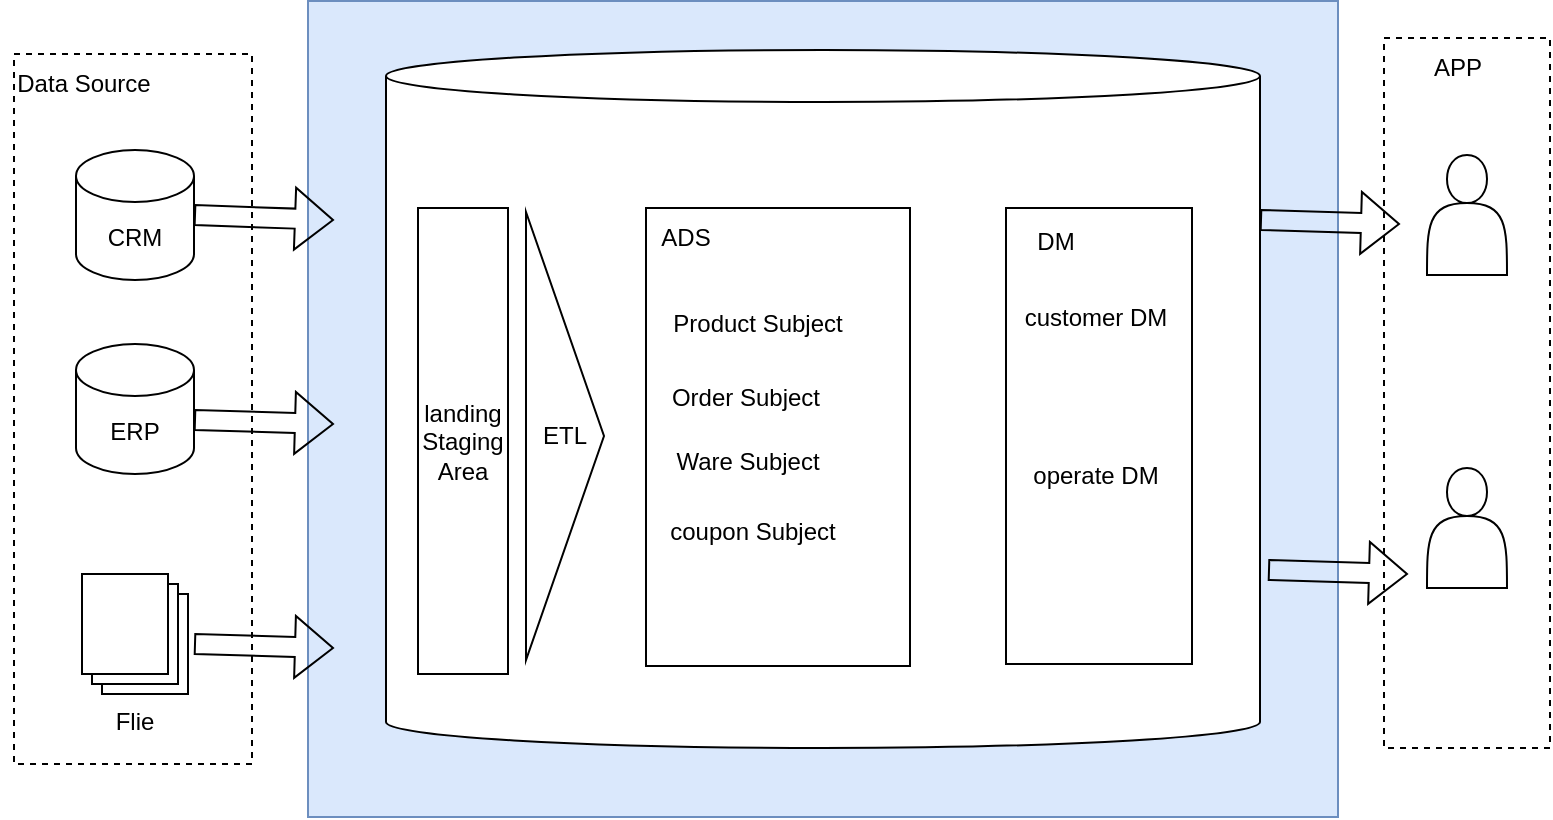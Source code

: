<mxfile version="21.6.2" type="github">
  <diagram name="第 1 页" id="7X9zDewsQeTBD6vz99xk">
    <mxGraphModel dx="1379" dy="756" grid="0" gridSize="1" guides="1" tooltips="1" connect="1" arrows="1" fold="1" page="1" pageScale="1" pageWidth="1920" pageHeight="1200" math="0" shadow="0">
      <root>
        <mxCell id="0" />
        <mxCell id="1" parent="0" />
        <mxCell id="EgSoIFfZb8PyA_lqtiyt-5" value="" style="verticalLabelPosition=bottom;verticalAlign=top;html=1;shape=mxgraph.basic.rect;fillColor2=none;strokeWidth=1;size=20;indent=5;dashed=1;" vertex="1" parent="1">
          <mxGeometry x="245" y="132" width="119" height="355" as="geometry" />
        </mxCell>
        <mxCell id="EgSoIFfZb8PyA_lqtiyt-1" value="CRM" style="shape=cylinder3;whiteSpace=wrap;html=1;boundedLbl=1;backgroundOutline=1;size=13;" vertex="1" parent="1">
          <mxGeometry x="276" y="180" width="59" height="65" as="geometry" />
        </mxCell>
        <mxCell id="EgSoIFfZb8PyA_lqtiyt-2" value="ERP" style="shape=cylinder3;whiteSpace=wrap;html=1;boundedLbl=1;backgroundOutline=1;size=13;" vertex="1" parent="1">
          <mxGeometry x="276" y="277" width="59" height="65" as="geometry" />
        </mxCell>
        <mxCell id="EgSoIFfZb8PyA_lqtiyt-4" value="Flie" style="verticalLabelPosition=bottom;verticalAlign=top;html=1;shape=mxgraph.basic.layered_rect;dx=10;outlineConnect=0;whiteSpace=wrap;" vertex="1" parent="1">
          <mxGeometry x="279" y="392" width="53" height="60" as="geometry" />
        </mxCell>
        <mxCell id="EgSoIFfZb8PyA_lqtiyt-6" value="Data Source" style="text;html=1;strokeColor=none;fillColor=none;align=center;verticalAlign=middle;whiteSpace=wrap;rounded=0;" vertex="1" parent="1">
          <mxGeometry x="238" y="132" width="84" height="30" as="geometry" />
        </mxCell>
        <mxCell id="EgSoIFfZb8PyA_lqtiyt-7" value="" style="rounded=0;whiteSpace=wrap;html=1;fillColor=#dae8fc;strokeColor=#6c8ebf;" vertex="1" parent="1">
          <mxGeometry x="392" y="105.5" width="515" height="408" as="geometry" />
        </mxCell>
        <mxCell id="EgSoIFfZb8PyA_lqtiyt-8" value="" style="shape=cylinder3;whiteSpace=wrap;html=1;boundedLbl=1;backgroundOutline=1;size=13;" vertex="1" parent="1">
          <mxGeometry x="431" y="130" width="437" height="349" as="geometry" />
        </mxCell>
        <mxCell id="EgSoIFfZb8PyA_lqtiyt-10" value="landing Staging Area" style="rounded=0;whiteSpace=wrap;html=1;" vertex="1" parent="1">
          <mxGeometry x="447" y="209" width="45" height="233" as="geometry" />
        </mxCell>
        <mxCell id="EgSoIFfZb8PyA_lqtiyt-11" value="" style="rounded=0;whiteSpace=wrap;html=1;" vertex="1" parent="1">
          <mxGeometry x="561" y="209" width="132" height="229" as="geometry" />
        </mxCell>
        <mxCell id="EgSoIFfZb8PyA_lqtiyt-13" value="" style="rounded=0;whiteSpace=wrap;html=1;" vertex="1" parent="1">
          <mxGeometry x="741" y="209" width="93" height="228" as="geometry" />
        </mxCell>
        <mxCell id="EgSoIFfZb8PyA_lqtiyt-14" value="ETL" style="triangle;whiteSpace=wrap;html=1;" vertex="1" parent="1">
          <mxGeometry x="501" y="211" width="39" height="224" as="geometry" />
        </mxCell>
        <mxCell id="EgSoIFfZb8PyA_lqtiyt-15" value="ADS" style="text;html=1;strokeColor=none;fillColor=none;align=center;verticalAlign=middle;whiteSpace=wrap;rounded=0;" vertex="1" parent="1">
          <mxGeometry x="551" y="209" width="60" height="30" as="geometry" />
        </mxCell>
        <mxCell id="EgSoIFfZb8PyA_lqtiyt-16" value="Product Subject" style="text;html=1;strokeColor=none;fillColor=none;align=center;verticalAlign=middle;whiteSpace=wrap;rounded=0;" vertex="1" parent="1">
          <mxGeometry x="569" y="252" width="96" height="30" as="geometry" />
        </mxCell>
        <mxCell id="EgSoIFfZb8PyA_lqtiyt-17" value="Order Subject" style="text;html=1;strokeColor=none;fillColor=none;align=center;verticalAlign=middle;whiteSpace=wrap;rounded=0;" vertex="1" parent="1">
          <mxGeometry x="565" y="289" width="92" height="30" as="geometry" />
        </mxCell>
        <mxCell id="EgSoIFfZb8PyA_lqtiyt-18" value="Ware Subject" style="text;html=1;strokeColor=none;fillColor=none;align=center;verticalAlign=middle;whiteSpace=wrap;rounded=0;" vertex="1" parent="1">
          <mxGeometry x="569" y="321" width="86" height="30" as="geometry" />
        </mxCell>
        <mxCell id="EgSoIFfZb8PyA_lqtiyt-19" value="coupon Subject" style="text;html=1;strokeColor=none;fillColor=none;align=center;verticalAlign=middle;whiteSpace=wrap;rounded=0;" vertex="1" parent="1">
          <mxGeometry x="569" y="356" width="91" height="30" as="geometry" />
        </mxCell>
        <mxCell id="EgSoIFfZb8PyA_lqtiyt-22" value="DM" style="text;html=1;strokeColor=none;fillColor=none;align=center;verticalAlign=middle;whiteSpace=wrap;rounded=0;" vertex="1" parent="1">
          <mxGeometry x="736" y="211" width="60" height="30" as="geometry" />
        </mxCell>
        <mxCell id="EgSoIFfZb8PyA_lqtiyt-23" value="customer DM" style="text;html=1;strokeColor=none;fillColor=none;align=center;verticalAlign=middle;whiteSpace=wrap;rounded=0;" vertex="1" parent="1">
          <mxGeometry x="738" y="249" width="96" height="30" as="geometry" />
        </mxCell>
        <mxCell id="EgSoIFfZb8PyA_lqtiyt-24" value="operate DM" style="text;html=1;strokeColor=none;fillColor=none;align=center;verticalAlign=middle;whiteSpace=wrap;rounded=0;" vertex="1" parent="1">
          <mxGeometry x="738" y="328" width="96" height="30" as="geometry" />
        </mxCell>
        <mxCell id="EgSoIFfZb8PyA_lqtiyt-25" value="" style="verticalLabelPosition=bottom;verticalAlign=top;html=1;shape=mxgraph.basic.rect;fillColor2=none;strokeWidth=1;size=20;indent=5;dashed=1;" vertex="1" parent="1">
          <mxGeometry x="930" y="124" width="83" height="355" as="geometry" />
        </mxCell>
        <mxCell id="EgSoIFfZb8PyA_lqtiyt-29" value="APP" style="text;html=1;strokeColor=none;fillColor=none;align=center;verticalAlign=middle;whiteSpace=wrap;rounded=0;" vertex="1" parent="1">
          <mxGeometry x="925" y="124" width="84" height="30" as="geometry" />
        </mxCell>
        <mxCell id="EgSoIFfZb8PyA_lqtiyt-30" value="" style="shape=actor;whiteSpace=wrap;html=1;" vertex="1" parent="1">
          <mxGeometry x="951.5" y="182.5" width="40" height="60" as="geometry" />
        </mxCell>
        <mxCell id="EgSoIFfZb8PyA_lqtiyt-31" value="" style="shape=actor;whiteSpace=wrap;html=1;" vertex="1" parent="1">
          <mxGeometry x="951.5" y="339" width="40" height="60" as="geometry" />
        </mxCell>
        <mxCell id="EgSoIFfZb8PyA_lqtiyt-33" value="" style="shape=flexArrow;endArrow=classic;html=1;rounded=0;exitX=1;exitY=0.5;exitDx=0;exitDy=0;exitPerimeter=0;" edge="1" parent="1" source="EgSoIFfZb8PyA_lqtiyt-1">
          <mxGeometry width="50" height="50" relative="1" as="geometry">
            <mxPoint x="676" y="414" as="sourcePoint" />
            <mxPoint x="405" y="215" as="targetPoint" />
          </mxGeometry>
        </mxCell>
        <mxCell id="EgSoIFfZb8PyA_lqtiyt-34" value="" style="shape=flexArrow;endArrow=classic;html=1;rounded=0;exitX=1;exitY=0.5;exitDx=0;exitDy=0;exitPerimeter=0;" edge="1" parent="1">
          <mxGeometry width="50" height="50" relative="1" as="geometry">
            <mxPoint x="335" y="315" as="sourcePoint" />
            <mxPoint x="405" y="317" as="targetPoint" />
          </mxGeometry>
        </mxCell>
        <mxCell id="EgSoIFfZb8PyA_lqtiyt-35" value="" style="shape=flexArrow;endArrow=classic;html=1;rounded=0;exitX=1;exitY=0.5;exitDx=0;exitDy=0;exitPerimeter=0;" edge="1" parent="1">
          <mxGeometry width="50" height="50" relative="1" as="geometry">
            <mxPoint x="335" y="427" as="sourcePoint" />
            <mxPoint x="405" y="429" as="targetPoint" />
          </mxGeometry>
        </mxCell>
        <mxCell id="EgSoIFfZb8PyA_lqtiyt-36" value="" style="shape=flexArrow;endArrow=classic;html=1;rounded=0;exitX=1;exitY=0.5;exitDx=0;exitDy=0;exitPerimeter=0;" edge="1" parent="1">
          <mxGeometry width="50" height="50" relative="1" as="geometry">
            <mxPoint x="868" y="215" as="sourcePoint" />
            <mxPoint x="938" y="217" as="targetPoint" />
          </mxGeometry>
        </mxCell>
        <mxCell id="EgSoIFfZb8PyA_lqtiyt-37" value="" style="shape=flexArrow;endArrow=classic;html=1;rounded=0;exitX=1;exitY=0.5;exitDx=0;exitDy=0;exitPerimeter=0;" edge="1" parent="1">
          <mxGeometry width="50" height="50" relative="1" as="geometry">
            <mxPoint x="872" y="390" as="sourcePoint" />
            <mxPoint x="942" y="392" as="targetPoint" />
          </mxGeometry>
        </mxCell>
      </root>
    </mxGraphModel>
  </diagram>
</mxfile>
